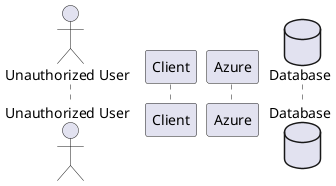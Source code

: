 @startuml

actor       "Unauthorized User" as usr
participant Client              as client
participant Azure               as server
database    Database            as DB



@enduml
